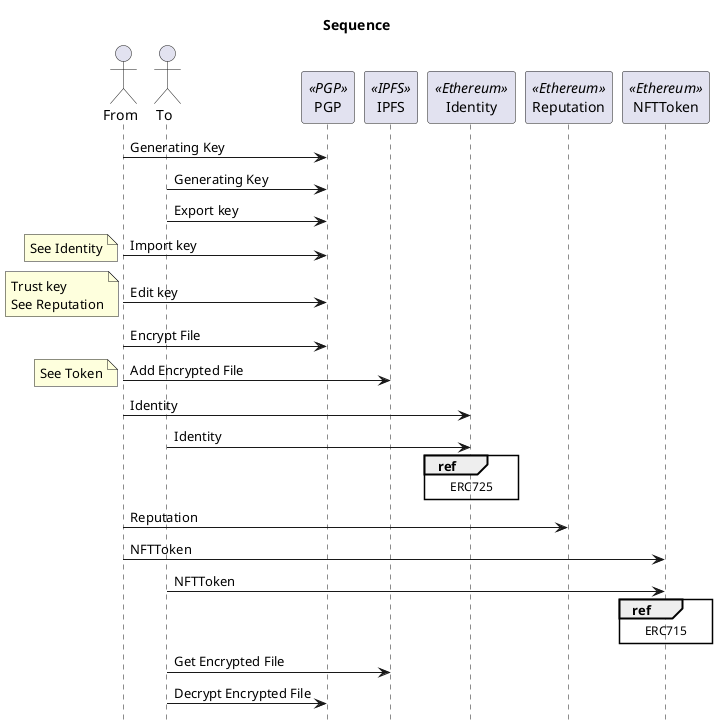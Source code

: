 ' Sequence
@startuml{sequence.png}
title Sequence
hide footbox

actor  "From" as From
actor  "To" as To
participant "PGP" as PGP <<PGP>>
participant "IPFS" as IPFS <<IPFS>>
participant "Identity" as Identity <<Ethereum>>
participant "Reputation" as Reputation <<Ethereum>>
participant "NFTToken" as NFTToken <<Ethereum>>

From -> PGP : Generating Key
To  -> PGP : Generating Key
To  -> PGP : Export key
From -> PGP : Import key
note left : See Identity
From -> PGP : Edit key
note left : Trust key\nSee Reputation
From -> PGP : Encrypt File
From -> IPFS : Add Encrypted File
note left : See Token
From -> Identity : Identity
To -> Identity : Identity
ref over Identity : ERC725
From -> Reputation : Reputation
From -> NFTToken : NFTToken
To -> NFTToken : NFTToken
ref over NFTToken : ERC715
To -> IPFS : Get Encrypted File
To -> PGP : Decrypt Encrypted File
@enduml